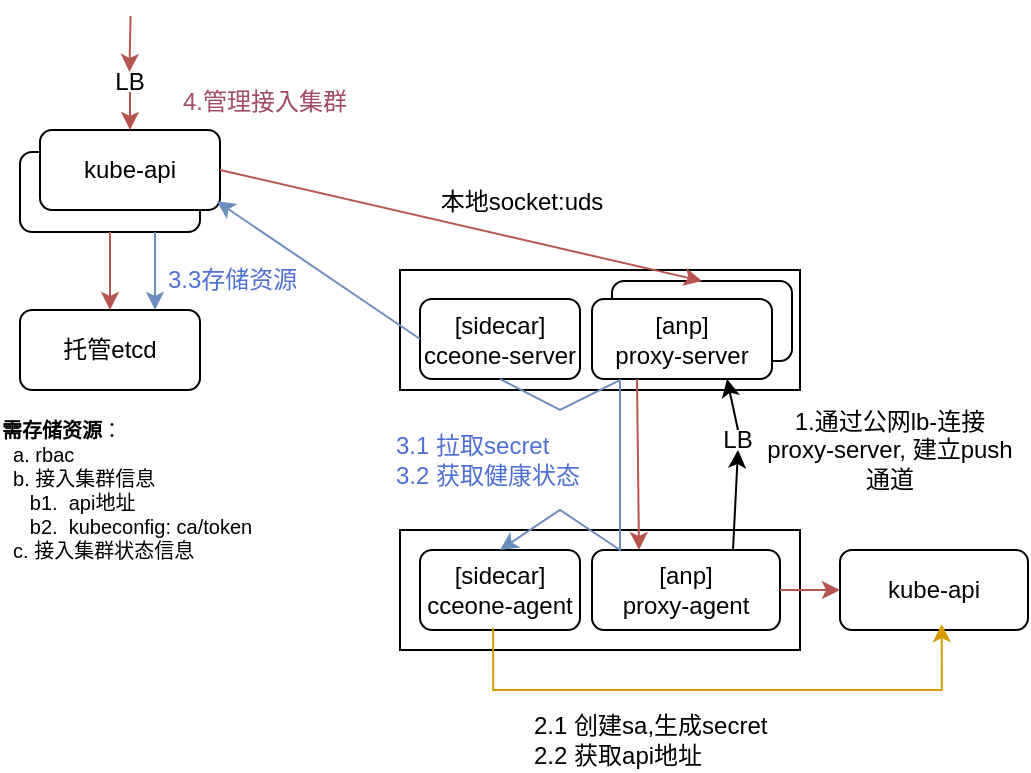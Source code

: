 <mxfile version="24.8.1" pages="5">
  <diagram name="第 1 页" id="vx7_abRNMlwdQiWkKpIo">
    <mxGraphModel dx="819" dy="446" grid="1" gridSize="10" guides="1" tooltips="1" connect="1" arrows="1" fold="1" page="1" pageScale="1" pageWidth="827" pageHeight="1169" math="0" shadow="0">
      <root>
        <mxCell id="0" />
        <mxCell id="1" parent="0" />
        <mxCell id="AwFK9_NXIlLO-7JiCI5e-35" value="" style="rounded=0;whiteSpace=wrap;html=1;" parent="1" vertex="1">
          <mxGeometry x="360" y="300" width="200" height="60" as="geometry" />
        </mxCell>
        <mxCell id="AwFK9_NXIlLO-7JiCI5e-34" value="" style="rounded=0;whiteSpace=wrap;html=1;" parent="1" vertex="1">
          <mxGeometry x="360" y="430" width="200" height="60" as="geometry" />
        </mxCell>
        <mxCell id="AwFK9_NXIlLO-7JiCI5e-11" value="api-server" style="rounded=1;whiteSpace=wrap;html=1;" parent="1" vertex="1">
          <mxGeometry x="170" y="241" width="90" height="40" as="geometry" />
        </mxCell>
        <mxCell id="AwFK9_NXIlLO-7JiCI5e-10" value="proxy-server" style="rounded=1;whiteSpace=wrap;html=1;" parent="1" vertex="1">
          <mxGeometry x="466" y="305.5" width="90" height="40" as="geometry" />
        </mxCell>
        <mxCell id="AwFK9_NXIlLO-7JiCI5e-1" value="托管etcd" style="rounded=1;whiteSpace=wrap;html=1;" parent="1" vertex="1">
          <mxGeometry x="170" y="320" width="90" height="40" as="geometry" />
        </mxCell>
        <mxCell id="AwFK9_NXIlLO-7JiCI5e-2" value="kube-api" style="rounded=1;whiteSpace=wrap;html=1;" parent="1" vertex="1">
          <mxGeometry x="180" y="230" width="90" height="40" as="geometry" />
        </mxCell>
        <mxCell id="AwFK9_NXIlLO-7JiCI5e-6" value="LB" style="text;html=1;align=center;verticalAlign=middle;whiteSpace=wrap;rounded=0;" parent="1" vertex="1">
          <mxGeometry x="195" y="201" width="60" height="10" as="geometry" />
        </mxCell>
        <mxCell id="AwFK9_NXIlLO-7JiCI5e-7" value="&lt;div&gt;[anp]&lt;/div&gt;proxy-server" style="rounded=1;whiteSpace=wrap;html=1;" parent="1" vertex="1">
          <mxGeometry x="456" y="314.5" width="90" height="40" as="geometry" />
        </mxCell>
        <mxCell id="AwFK9_NXIlLO-7JiCI5e-8" value="" style="endArrow=classic;html=1;rounded=0;exitX=1;exitY=0.5;exitDx=0;exitDy=0;entryX=0.5;entryY=0;entryDx=0;entryDy=0;fillColor=#f8cecc;strokeColor=#b85450;" parent="1" source="AwFK9_NXIlLO-7JiCI5e-2" target="AwFK9_NXIlLO-7JiCI5e-10" edge="1">
          <mxGeometry width="50" height="50" relative="1" as="geometry">
            <mxPoint x="350" y="300" as="sourcePoint" />
            <mxPoint x="380" y="250" as="targetPoint" />
          </mxGeometry>
        </mxCell>
        <mxCell id="AwFK9_NXIlLO-7JiCI5e-9" value="本地socket:uds" style="text;html=1;align=center;verticalAlign=middle;whiteSpace=wrap;rounded=0;" parent="1" vertex="1">
          <mxGeometry x="376" y="251" width="90" height="30" as="geometry" />
        </mxCell>
        <mxCell id="AwFK9_NXIlLO-7JiCI5e-12" value="&lt;div&gt;[anp]&lt;/div&gt;proxy-agent" style="rounded=1;whiteSpace=wrap;html=1;" parent="1" vertex="1">
          <mxGeometry x="456" y="440" width="94" height="40" as="geometry" />
        </mxCell>
        <mxCell id="AwFK9_NXIlLO-7JiCI5e-13" value="" style="endArrow=classic;html=1;rounded=0;exitX=0.5;exitY=1;exitDx=0;exitDy=0;entryX=0.5;entryY=0;entryDx=0;entryDy=0;fillColor=#f8cecc;strokeColor=#b85450;" parent="1" source="AwFK9_NXIlLO-7JiCI5e-11" target="AwFK9_NXIlLO-7JiCI5e-1" edge="1">
          <mxGeometry width="50" height="50" relative="1" as="geometry">
            <mxPoint x="270" y="350" as="sourcePoint" />
            <mxPoint x="320" y="300" as="targetPoint" />
          </mxGeometry>
        </mxCell>
        <mxCell id="AwFK9_NXIlLO-7JiCI5e-14" value="&lt;div&gt;&lt;b&gt;需存储资源&lt;/b&gt;：&lt;/div&gt;&lt;font style=&quot;font-size: 10px;&quot;&gt;&amp;nbsp; a. rbac&lt;/font&gt;&lt;div style=&quot;font-size: 10px;&quot;&gt;&lt;font style=&quot;font-size: 10px;&quot;&gt;&amp;nbsp; b. 接入集群信息&lt;/font&gt;&lt;/div&gt;&lt;div style=&quot;font-size: 10px;&quot;&gt;&lt;font style=&quot;font-size: 10px;&quot;&gt;&amp;nbsp; &amp;nbsp; &amp;nbsp;b1.&amp;nbsp; api地址&lt;/font&gt;&lt;/div&gt;&lt;div style=&quot;font-size: 10px;&quot;&gt;&lt;font style=&quot;font-size: 10px;&quot;&gt;&amp;nbsp; &amp;nbsp; &amp;nbsp;b2.&amp;nbsp; kubeconfig: ca/token&lt;/font&gt;&lt;/div&gt;&lt;div style=&quot;font-size: 10px;&quot;&gt;&lt;font style=&quot;font-size: 10px;&quot;&gt;&amp;nbsp; c.&amp;nbsp;接入集群状态信息&lt;/font&gt;&lt;/div&gt;" style="text;html=1;align=left;verticalAlign=top;whiteSpace=wrap;rounded=0;strokeColor=none;dashed=1;spacing=0;fontSize=10;" parent="1" vertex="1">
          <mxGeometry x="160.5" y="370" width="125" height="70" as="geometry" />
        </mxCell>
        <mxCell id="AwFK9_NXIlLO-7JiCI5e-16" value="" style="endArrow=classic;html=1;rounded=0;exitX=0.75;exitY=0;exitDx=0;exitDy=0;entryX=0.5;entryY=1;entryDx=0;entryDy=0;" parent="1" source="AwFK9_NXIlLO-7JiCI5e-12" target="AwFK9_NXIlLO-7JiCI5e-20" edge="1">
          <mxGeometry width="50" height="50" relative="1" as="geometry">
            <mxPoint x="320" y="530" as="sourcePoint" />
            <mxPoint x="524" y="400" as="targetPoint" />
          </mxGeometry>
        </mxCell>
        <mxCell id="AwFK9_NXIlLO-7JiCI5e-17" value="" style="endArrow=classic;html=1;rounded=0;entryX=0.25;entryY=0;entryDx=0;entryDy=0;exitX=0.25;exitY=1;exitDx=0;exitDy=0;fillColor=#f8cecc;strokeColor=#b85450;" parent="1" source="AwFK9_NXIlLO-7JiCI5e-7" target="AwFK9_NXIlLO-7JiCI5e-12" edge="1">
          <mxGeometry width="50" height="50" relative="1" as="geometry">
            <mxPoint x="534" y="457" as="sourcePoint" />
            <mxPoint x="534" y="365" as="targetPoint" />
          </mxGeometry>
        </mxCell>
        <mxCell id="AwFK9_NXIlLO-7JiCI5e-18" value="kube-api" style="rounded=1;whiteSpace=wrap;html=1;" parent="1" vertex="1">
          <mxGeometry x="580" y="440" width="94" height="40" as="geometry" />
        </mxCell>
        <mxCell id="AwFK9_NXIlLO-7JiCI5e-19" value="" style="endArrow=classic;html=1;rounded=0;entryX=0;entryY=0.5;entryDx=0;entryDy=0;exitX=1;exitY=0.5;exitDx=0;exitDy=0;fillColor=#f8cecc;strokeColor=#b85450;" parent="1" source="AwFK9_NXIlLO-7JiCI5e-12" target="AwFK9_NXIlLO-7JiCI5e-18" edge="1">
          <mxGeometry width="50" height="50" relative="1" as="geometry">
            <mxPoint x="500" y="540" as="sourcePoint" />
            <mxPoint x="550" y="490" as="targetPoint" />
          </mxGeometry>
        </mxCell>
        <mxCell id="AwFK9_NXIlLO-7JiCI5e-20" value="LB" style="text;html=1;align=center;verticalAlign=middle;whiteSpace=wrap;rounded=0;" parent="1" vertex="1">
          <mxGeometry x="512" y="380" width="34" height="10" as="geometry" />
        </mxCell>
        <mxCell id="AwFK9_NXIlLO-7JiCI5e-22" value="" style="endArrow=classic;html=1;rounded=0;exitX=0.5;exitY=0;exitDx=0;exitDy=0;entryX=0.75;entryY=1;entryDx=0;entryDy=0;" parent="1" source="AwFK9_NXIlLO-7JiCI5e-20" target="AwFK9_NXIlLO-7JiCI5e-7" edge="1">
          <mxGeometry width="50" height="50" relative="1" as="geometry">
            <mxPoint x="550" y="430" as="sourcePoint" />
            <mxPoint x="600" y="380" as="targetPoint" />
          </mxGeometry>
        </mxCell>
        <mxCell id="AwFK9_NXIlLO-7JiCI5e-25" value="&lt;div&gt;[sidecar]&lt;/div&gt;cceone-agent" style="rounded=1;whiteSpace=wrap;html=1;" parent="1" vertex="1">
          <mxGeometry x="370" y="440" width="80" height="40" as="geometry" />
        </mxCell>
        <mxCell id="AwFK9_NXIlLO-7JiCI5e-27" value="&lt;div&gt;[sidecar]&lt;/div&gt;cceone-server" style="rounded=1;whiteSpace=wrap;html=1;" parent="1" vertex="1">
          <mxGeometry x="370" y="314.5" width="80" height="40" as="geometry" />
        </mxCell>
        <mxCell id="AwFK9_NXIlLO-7JiCI5e-28" value="" style="endArrow=classic;html=1;rounded=0;exitX=0.5;exitY=1;exitDx=0;exitDy=0;entryX=0.5;entryY=0;entryDx=0;entryDy=0;fillColor=#dae8fc;strokeColor=#6c8ebf;" parent="1" source="AwFK9_NXIlLO-7JiCI5e-27" target="AwFK9_NXIlLO-7JiCI5e-25" edge="1">
          <mxGeometry width="50" height="50" relative="1" as="geometry">
            <mxPoint x="270" y="500" as="sourcePoint" />
            <mxPoint x="320" y="450" as="targetPoint" />
            <Array as="points">
              <mxPoint x="440" y="370" />
              <mxPoint x="470" y="355" />
              <mxPoint x="470" y="440" />
              <mxPoint x="440" y="420" />
            </Array>
          </mxGeometry>
        </mxCell>
        <mxCell id="AwFK9_NXIlLO-7JiCI5e-29" value="" style="endArrow=classic;html=1;rounded=0;entryX=0.983;entryY=0.892;entryDx=0;entryDy=0;entryPerimeter=0;exitX=0;exitY=0.5;exitDx=0;exitDy=0;fillColor=#dae8fc;strokeColor=#6c8ebf;" parent="1" source="AwFK9_NXIlLO-7JiCI5e-27" target="AwFK9_NXIlLO-7JiCI5e-2" edge="1">
          <mxGeometry width="50" height="50" relative="1" as="geometry">
            <mxPoint x="310" y="440" as="sourcePoint" />
            <mxPoint x="360" y="390" as="targetPoint" />
          </mxGeometry>
        </mxCell>
        <mxCell id="AwFK9_NXIlLO-7JiCI5e-30" value="" style="endArrow=classic;html=1;rounded=0;entryX=0.541;entryY=0.927;entryDx=0;entryDy=0;entryPerimeter=0;exitX=0.457;exitY=0.975;exitDx=0;exitDy=0;exitPerimeter=0;edgeStyle=orthogonalEdgeStyle;fillColor=#ffe6cc;strokeColor=#d79b00;" parent="1" source="AwFK9_NXIlLO-7JiCI5e-25" target="AwFK9_NXIlLO-7JiCI5e-18" edge="1">
          <mxGeometry width="50" height="50" relative="1" as="geometry">
            <mxPoint x="400" y="560" as="sourcePoint" />
            <mxPoint x="450" y="510" as="targetPoint" />
            <Array as="points">
              <mxPoint x="407" y="510" />
              <mxPoint x="631" y="510" />
            </Array>
          </mxGeometry>
        </mxCell>
        <mxCell id="AwFK9_NXIlLO-7JiCI5e-31" value="2.1 创建sa,生成secret&lt;div&gt;2.2 获取api地址&lt;/div&gt;" style="text;html=1;align=left;verticalAlign=middle;whiteSpace=wrap;rounded=0;" parent="1" vertex="1">
          <mxGeometry x="425" y="520" width="135" height="30" as="geometry" />
        </mxCell>
        <mxCell id="AwFK9_NXIlLO-7JiCI5e-32" value="1.通过公网lb-连接proxy-server,&amp;nbsp;建立push通道" style="text;html=1;align=center;verticalAlign=middle;whiteSpace=wrap;rounded=0;" parent="1" vertex="1">
          <mxGeometry x="540" y="370" width="130" height="40" as="geometry" />
        </mxCell>
        <mxCell id="AwFK9_NXIlLO-7JiCI5e-33" value="3.1 拉取secret&lt;div&gt;3.2&amp;nbsp;获取健康状态&lt;/div&gt;" style="text;html=1;align=left;verticalAlign=middle;whiteSpace=wrap;rounded=0;fontColor=#4e70d4;" parent="1" vertex="1">
          <mxGeometry x="356" y="380" width="100" height="30" as="geometry" />
        </mxCell>
        <mxCell id="AwFK9_NXIlLO-7JiCI5e-36" value="" style="endArrow=classic;html=1;rounded=0;entryX=0.438;entryY=-0.049;entryDx=0;entryDy=0;entryPerimeter=0;fillColor=#f8cecc;strokeColor=#b85450;" parent="1" edge="1">
          <mxGeometry width="50" height="50" relative="1" as="geometry">
            <mxPoint x="225.29" y="172.96" as="sourcePoint" />
            <mxPoint x="224.71" y="201.0" as="targetPoint" />
          </mxGeometry>
        </mxCell>
        <mxCell id="1QO2fJJEFZDzRciYymwK-2" value="" style="endArrow=classic;html=1;rounded=0;entryX=0.5;entryY=0;entryDx=0;entryDy=0;fillColor=#f8cecc;strokeColor=#b85450;exitX=0.5;exitY=1;exitDx=0;exitDy=0;" edge="1" parent="1" source="AwFK9_NXIlLO-7JiCI5e-6" target="AwFK9_NXIlLO-7JiCI5e-2">
          <mxGeometry width="50" height="50" relative="1" as="geometry">
            <mxPoint x="230" y="180" as="sourcePoint" />
            <mxPoint x="229.42" y="208.04" as="targetPoint" />
          </mxGeometry>
        </mxCell>
        <mxCell id="1QO2fJJEFZDzRciYymwK-3" value="3.3存储资源" style="text;html=1;align=left;verticalAlign=middle;whiteSpace=wrap;rounded=0;fontColor=#4e70d4;" vertex="1" parent="1">
          <mxGeometry x="242.25" y="290" width="100" height="30" as="geometry" />
        </mxCell>
        <mxCell id="1QO2fJJEFZDzRciYymwK-4" value="4.管理接入集群" style="text;html=1;align=center;verticalAlign=middle;whiteSpace=wrap;rounded=0;fontColor=#a2496c;" vertex="1" parent="1">
          <mxGeometry x="240" y="201" width="104.5" height="30" as="geometry" />
        </mxCell>
        <mxCell id="1QO2fJJEFZDzRciYymwK-5" value="" style="endArrow=classic;html=1;rounded=0;exitX=0.75;exitY=1;exitDx=0;exitDy=0;entryX=0.75;entryY=0;entryDx=0;entryDy=0;fillColor=#dae8fc;strokeColor=#6c8ebf;" edge="1" parent="1" source="AwFK9_NXIlLO-7JiCI5e-11" target="AwFK9_NXIlLO-7JiCI5e-1">
          <mxGeometry width="50" height="50" relative="1" as="geometry">
            <mxPoint x="290" y="430" as="sourcePoint" />
            <mxPoint x="340" y="380" as="targetPoint" />
          </mxGeometry>
        </mxCell>
      </root>
    </mxGraphModel>
  </diagram>
  <diagram name="第 1 页 的副本" id="A4IyxIuecLvzFeyGsDxM">
    <mxGraphModel dx="1434" dy="780" grid="1" gridSize="10" guides="1" tooltips="1" connect="1" arrows="1" fold="1" page="1" pageScale="1" pageWidth="827" pageHeight="1169" math="0" shadow="0">
      <root>
        <mxCell id="UZQ3w3TdYhfFCeyTfxL_-0" />
        <mxCell id="UZQ3w3TdYhfFCeyTfxL_-1" parent="UZQ3w3TdYhfFCeyTfxL_-0" />
        <mxCell id="UZQ3w3TdYhfFCeyTfxL_-2" value="" style="rounded=0;whiteSpace=wrap;html=1;" vertex="1" parent="UZQ3w3TdYhfFCeyTfxL_-1">
          <mxGeometry x="360" y="300" width="200" height="60" as="geometry" />
        </mxCell>
        <mxCell id="UZQ3w3TdYhfFCeyTfxL_-3" value="" style="rounded=0;whiteSpace=wrap;html=1;" vertex="1" parent="UZQ3w3TdYhfFCeyTfxL_-1">
          <mxGeometry x="360" y="430" width="200" height="60" as="geometry" />
        </mxCell>
        <mxCell id="UZQ3w3TdYhfFCeyTfxL_-4" value="api-server" style="rounded=1;whiteSpace=wrap;html=1;" vertex="1" parent="UZQ3w3TdYhfFCeyTfxL_-1">
          <mxGeometry x="170" y="241" width="90" height="40" as="geometry" />
        </mxCell>
        <mxCell id="UZQ3w3TdYhfFCeyTfxL_-5" value="proxy-server" style="rounded=1;whiteSpace=wrap;html=1;" vertex="1" parent="UZQ3w3TdYhfFCeyTfxL_-1">
          <mxGeometry x="466" y="305.5" width="90" height="40" as="geometry" />
        </mxCell>
        <mxCell id="UZQ3w3TdYhfFCeyTfxL_-6" value="托管etcd" style="rounded=1;whiteSpace=wrap;html=1;" vertex="1" parent="UZQ3w3TdYhfFCeyTfxL_-1">
          <mxGeometry x="170" y="320" width="90" height="40" as="geometry" />
        </mxCell>
        <mxCell id="UZQ3w3TdYhfFCeyTfxL_-7" value="kube-api" style="rounded=1;whiteSpace=wrap;html=1;" vertex="1" parent="UZQ3w3TdYhfFCeyTfxL_-1">
          <mxGeometry x="180" y="230" width="90" height="40" as="geometry" />
        </mxCell>
        <mxCell id="UZQ3w3TdYhfFCeyTfxL_-8" value="LB" style="text;html=1;align=center;verticalAlign=middle;whiteSpace=wrap;rounded=0;" vertex="1" parent="UZQ3w3TdYhfFCeyTfxL_-1">
          <mxGeometry x="195" y="201" width="60" height="10" as="geometry" />
        </mxCell>
        <mxCell id="UZQ3w3TdYhfFCeyTfxL_-9" value="&lt;div&gt;[anp]&lt;/div&gt;proxy-server" style="rounded=1;whiteSpace=wrap;html=1;" vertex="1" parent="UZQ3w3TdYhfFCeyTfxL_-1">
          <mxGeometry x="456" y="314.5" width="90" height="40" as="geometry" />
        </mxCell>
        <mxCell id="UZQ3w3TdYhfFCeyTfxL_-10" value="" style="endArrow=classic;html=1;rounded=0;exitX=1;exitY=0.5;exitDx=0;exitDy=0;entryX=0.5;entryY=0;entryDx=0;entryDy=0;fillColor=#f8cecc;strokeColor=#b85450;" edge="1" parent="UZQ3w3TdYhfFCeyTfxL_-1" source="UZQ3w3TdYhfFCeyTfxL_-7" target="UZQ3w3TdYhfFCeyTfxL_-5">
          <mxGeometry width="50" height="50" relative="1" as="geometry">
            <mxPoint x="350" y="300" as="sourcePoint" />
            <mxPoint x="380" y="250" as="targetPoint" />
          </mxGeometry>
        </mxCell>
        <mxCell id="UZQ3w3TdYhfFCeyTfxL_-11" value="本地socket:uds" style="text;html=1;align=center;verticalAlign=middle;whiteSpace=wrap;rounded=0;" vertex="1" parent="UZQ3w3TdYhfFCeyTfxL_-1">
          <mxGeometry x="376" y="251" width="90" height="30" as="geometry" />
        </mxCell>
        <mxCell id="UZQ3w3TdYhfFCeyTfxL_-12" value="&lt;div&gt;[anp]&lt;/div&gt;proxy-agent" style="rounded=1;whiteSpace=wrap;html=1;" vertex="1" parent="UZQ3w3TdYhfFCeyTfxL_-1">
          <mxGeometry x="456" y="440" width="94" height="40" as="geometry" />
        </mxCell>
        <mxCell id="UZQ3w3TdYhfFCeyTfxL_-13" value="" style="endArrow=classic;html=1;rounded=0;exitX=0.5;exitY=1;exitDx=0;exitDy=0;entryX=0.5;entryY=0;entryDx=0;entryDy=0;fillColor=#f8cecc;strokeColor=#b85450;" edge="1" parent="UZQ3w3TdYhfFCeyTfxL_-1" source="UZQ3w3TdYhfFCeyTfxL_-4" target="UZQ3w3TdYhfFCeyTfxL_-6">
          <mxGeometry width="50" height="50" relative="1" as="geometry">
            <mxPoint x="270" y="350" as="sourcePoint" />
            <mxPoint x="320" y="300" as="targetPoint" />
          </mxGeometry>
        </mxCell>
        <mxCell id="UZQ3w3TdYhfFCeyTfxL_-14" value="&lt;div&gt;&lt;b&gt;需存储资源&lt;/b&gt;：&lt;/div&gt;&lt;font style=&quot;font-size: 10px;&quot;&gt;&amp;nbsp; a. rbac&lt;/font&gt;&lt;div style=&quot;font-size: 10px;&quot;&gt;&lt;font style=&quot;font-size: 10px;&quot;&gt;&amp;nbsp; b. 接入集群信息&lt;/font&gt;&lt;/div&gt;&lt;div style=&quot;font-size: 10px;&quot;&gt;&lt;font style=&quot;font-size: 10px;&quot;&gt;&amp;nbsp; &amp;nbsp; &amp;nbsp;b1.&amp;nbsp; api地址&lt;/font&gt;&lt;/div&gt;&lt;div style=&quot;font-size: 10px;&quot;&gt;&lt;font style=&quot;font-size: 10px;&quot;&gt;&amp;nbsp; &amp;nbsp; &amp;nbsp;b2.&amp;nbsp; kubeconfig: ca/token&lt;/font&gt;&lt;/div&gt;&lt;div style=&quot;font-size: 10px;&quot;&gt;&lt;font style=&quot;font-size: 10px;&quot;&gt;&amp;nbsp; c.&amp;nbsp;接入集群状态信息&lt;/font&gt;&lt;/div&gt;" style="text;html=1;align=left;verticalAlign=top;whiteSpace=wrap;rounded=0;strokeColor=none;dashed=1;spacing=0;fontSize=10;" vertex="1" parent="UZQ3w3TdYhfFCeyTfxL_-1">
          <mxGeometry x="160.5" y="370" width="125" height="70" as="geometry" />
        </mxCell>
        <mxCell id="UZQ3w3TdYhfFCeyTfxL_-15" value="" style="endArrow=classic;html=1;rounded=0;exitX=0.75;exitY=0;exitDx=0;exitDy=0;entryX=0.5;entryY=1;entryDx=0;entryDy=0;" edge="1" parent="UZQ3w3TdYhfFCeyTfxL_-1" source="UZQ3w3TdYhfFCeyTfxL_-12" target="UZQ3w3TdYhfFCeyTfxL_-19">
          <mxGeometry width="50" height="50" relative="1" as="geometry">
            <mxPoint x="320" y="530" as="sourcePoint" />
            <mxPoint x="524" y="400" as="targetPoint" />
          </mxGeometry>
        </mxCell>
        <mxCell id="UZQ3w3TdYhfFCeyTfxL_-16" value="" style="endArrow=classic;html=1;rounded=0;entryX=0.25;entryY=0;entryDx=0;entryDy=0;exitX=0.25;exitY=1;exitDx=0;exitDy=0;fillColor=#f8cecc;strokeColor=#b85450;" edge="1" parent="UZQ3w3TdYhfFCeyTfxL_-1" source="UZQ3w3TdYhfFCeyTfxL_-9" target="UZQ3w3TdYhfFCeyTfxL_-12">
          <mxGeometry width="50" height="50" relative="1" as="geometry">
            <mxPoint x="534" y="457" as="sourcePoint" />
            <mxPoint x="534" y="365" as="targetPoint" />
          </mxGeometry>
        </mxCell>
        <mxCell id="UZQ3w3TdYhfFCeyTfxL_-17" value="kube-api" style="rounded=1;whiteSpace=wrap;html=1;" vertex="1" parent="UZQ3w3TdYhfFCeyTfxL_-1">
          <mxGeometry x="580" y="440" width="94" height="40" as="geometry" />
        </mxCell>
        <mxCell id="UZQ3w3TdYhfFCeyTfxL_-18" value="" style="endArrow=classic;html=1;rounded=0;entryX=0;entryY=0.5;entryDx=0;entryDy=0;exitX=1;exitY=0.5;exitDx=0;exitDy=0;fillColor=#f8cecc;strokeColor=#b85450;" edge="1" parent="UZQ3w3TdYhfFCeyTfxL_-1" source="UZQ3w3TdYhfFCeyTfxL_-12" target="UZQ3w3TdYhfFCeyTfxL_-17">
          <mxGeometry width="50" height="50" relative="1" as="geometry">
            <mxPoint x="500" y="540" as="sourcePoint" />
            <mxPoint x="550" y="490" as="targetPoint" />
          </mxGeometry>
        </mxCell>
        <mxCell id="UZQ3w3TdYhfFCeyTfxL_-19" value="LB" style="text;html=1;align=center;verticalAlign=middle;whiteSpace=wrap;rounded=0;" vertex="1" parent="UZQ3w3TdYhfFCeyTfxL_-1">
          <mxGeometry x="512" y="380" width="34" height="10" as="geometry" />
        </mxCell>
        <mxCell id="UZQ3w3TdYhfFCeyTfxL_-20" value="" style="endArrow=classic;html=1;rounded=0;exitX=0.5;exitY=0;exitDx=0;exitDy=0;entryX=0.75;entryY=1;entryDx=0;entryDy=0;" edge="1" parent="UZQ3w3TdYhfFCeyTfxL_-1" source="UZQ3w3TdYhfFCeyTfxL_-19" target="UZQ3w3TdYhfFCeyTfxL_-9">
          <mxGeometry width="50" height="50" relative="1" as="geometry">
            <mxPoint x="550" y="430" as="sourcePoint" />
            <mxPoint x="600" y="380" as="targetPoint" />
          </mxGeometry>
        </mxCell>
        <mxCell id="UZQ3w3TdYhfFCeyTfxL_-21" value="&lt;div&gt;[sidecar]&lt;/div&gt;cceone-agent" style="rounded=1;whiteSpace=wrap;html=1;" vertex="1" parent="UZQ3w3TdYhfFCeyTfxL_-1">
          <mxGeometry x="370" y="440" width="80" height="40" as="geometry" />
        </mxCell>
        <mxCell id="UZQ3w3TdYhfFCeyTfxL_-22" value="&lt;div&gt;[sidecar]&lt;/div&gt;cceone-server" style="rounded=1;whiteSpace=wrap;html=1;" vertex="1" parent="UZQ3w3TdYhfFCeyTfxL_-1">
          <mxGeometry x="370" y="314.5" width="80" height="40" as="geometry" />
        </mxCell>
        <mxCell id="UZQ3w3TdYhfFCeyTfxL_-23" value="" style="endArrow=classic;html=1;rounded=0;exitX=0.5;exitY=1;exitDx=0;exitDy=0;entryX=0.5;entryY=0;entryDx=0;entryDy=0;fillColor=#dae8fc;strokeColor=#6c8ebf;" edge="1" parent="UZQ3w3TdYhfFCeyTfxL_-1" source="UZQ3w3TdYhfFCeyTfxL_-22" target="UZQ3w3TdYhfFCeyTfxL_-21">
          <mxGeometry width="50" height="50" relative="1" as="geometry">
            <mxPoint x="270" y="500" as="sourcePoint" />
            <mxPoint x="320" y="450" as="targetPoint" />
            <Array as="points">
              <mxPoint x="440" y="370" />
              <mxPoint x="470" y="355" />
              <mxPoint x="470" y="440" />
              <mxPoint x="440" y="420" />
            </Array>
          </mxGeometry>
        </mxCell>
        <mxCell id="UZQ3w3TdYhfFCeyTfxL_-24" value="" style="endArrow=classic;html=1;rounded=0;entryX=0.983;entryY=0.892;entryDx=0;entryDy=0;entryPerimeter=0;exitX=0;exitY=0.5;exitDx=0;exitDy=0;fillColor=#dae8fc;strokeColor=#6c8ebf;" edge="1" parent="UZQ3w3TdYhfFCeyTfxL_-1" source="UZQ3w3TdYhfFCeyTfxL_-22" target="UZQ3w3TdYhfFCeyTfxL_-7">
          <mxGeometry width="50" height="50" relative="1" as="geometry">
            <mxPoint x="310" y="440" as="sourcePoint" />
            <mxPoint x="360" y="390" as="targetPoint" />
          </mxGeometry>
        </mxCell>
        <mxCell id="UZQ3w3TdYhfFCeyTfxL_-25" value="" style="endArrow=classic;html=1;rounded=0;entryX=0.541;entryY=0.927;entryDx=0;entryDy=0;entryPerimeter=0;exitX=0.457;exitY=0.975;exitDx=0;exitDy=0;exitPerimeter=0;edgeStyle=orthogonalEdgeStyle;fillColor=#ffe6cc;strokeColor=#d79b00;" edge="1" parent="UZQ3w3TdYhfFCeyTfxL_-1" source="UZQ3w3TdYhfFCeyTfxL_-21" target="UZQ3w3TdYhfFCeyTfxL_-17">
          <mxGeometry width="50" height="50" relative="1" as="geometry">
            <mxPoint x="400" y="560" as="sourcePoint" />
            <mxPoint x="450" y="510" as="targetPoint" />
            <Array as="points">
              <mxPoint x="407" y="510" />
              <mxPoint x="631" y="510" />
            </Array>
          </mxGeometry>
        </mxCell>
        <mxCell id="UZQ3w3TdYhfFCeyTfxL_-26" value="2.1 创建sa,生成secret&lt;div&gt;2.2 获取api地址&lt;/div&gt;" style="text;html=1;align=left;verticalAlign=middle;whiteSpace=wrap;rounded=0;" vertex="1" parent="UZQ3w3TdYhfFCeyTfxL_-1">
          <mxGeometry x="425" y="520" width="135" height="30" as="geometry" />
        </mxCell>
        <mxCell id="UZQ3w3TdYhfFCeyTfxL_-27" value="1.通过公网lb-连接proxy-server,&amp;nbsp;建立push通道" style="text;html=1;align=center;verticalAlign=middle;whiteSpace=wrap;rounded=0;" vertex="1" parent="UZQ3w3TdYhfFCeyTfxL_-1">
          <mxGeometry x="540" y="370" width="130" height="40" as="geometry" />
        </mxCell>
        <mxCell id="UZQ3w3TdYhfFCeyTfxL_-28" value="3.1 拉取secret&lt;div&gt;3.2&amp;nbsp;获取健康状态&lt;/div&gt;" style="text;html=1;align=left;verticalAlign=middle;whiteSpace=wrap;rounded=0;fontColor=#4e70d4;" vertex="1" parent="UZQ3w3TdYhfFCeyTfxL_-1">
          <mxGeometry x="356" y="380" width="100" height="30" as="geometry" />
        </mxCell>
        <mxCell id="UZQ3w3TdYhfFCeyTfxL_-29" value="" style="endArrow=classic;html=1;rounded=0;entryX=0.438;entryY=-0.049;entryDx=0;entryDy=0;entryPerimeter=0;fillColor=#f8cecc;strokeColor=#b85450;" edge="1" parent="UZQ3w3TdYhfFCeyTfxL_-1">
          <mxGeometry width="50" height="50" relative="1" as="geometry">
            <mxPoint x="225.29" y="172.96" as="sourcePoint" />
            <mxPoint x="224.71" y="201.0" as="targetPoint" />
          </mxGeometry>
        </mxCell>
        <mxCell id="UZQ3w3TdYhfFCeyTfxL_-30" value="" style="endArrow=classic;html=1;rounded=0;entryX=0.5;entryY=0;entryDx=0;entryDy=0;fillColor=#f8cecc;strokeColor=#b85450;exitX=0.5;exitY=1;exitDx=0;exitDy=0;" edge="1" parent="UZQ3w3TdYhfFCeyTfxL_-1" source="UZQ3w3TdYhfFCeyTfxL_-8" target="UZQ3w3TdYhfFCeyTfxL_-7">
          <mxGeometry width="50" height="50" relative="1" as="geometry">
            <mxPoint x="230" y="180" as="sourcePoint" />
            <mxPoint x="229.42" y="208.04" as="targetPoint" />
          </mxGeometry>
        </mxCell>
        <mxCell id="UZQ3w3TdYhfFCeyTfxL_-31" value="3.3存储资源" style="text;html=1;align=left;verticalAlign=middle;whiteSpace=wrap;rounded=0;fontColor=#4e70d4;" vertex="1" parent="UZQ3w3TdYhfFCeyTfxL_-1">
          <mxGeometry x="242.25" y="290" width="100" height="30" as="geometry" />
        </mxCell>
        <mxCell id="UZQ3w3TdYhfFCeyTfxL_-32" value="4.管理接入集群" style="text;html=1;align=center;verticalAlign=middle;whiteSpace=wrap;rounded=0;fontColor=#a2496c;" vertex="1" parent="UZQ3w3TdYhfFCeyTfxL_-1">
          <mxGeometry x="240" y="201" width="104.5" height="30" as="geometry" />
        </mxCell>
        <mxCell id="UZQ3w3TdYhfFCeyTfxL_-33" value="" style="endArrow=classic;html=1;rounded=0;exitX=0.75;exitY=1;exitDx=0;exitDy=0;entryX=0.75;entryY=0;entryDx=0;entryDy=0;fillColor=#dae8fc;strokeColor=#6c8ebf;" edge="1" parent="UZQ3w3TdYhfFCeyTfxL_-1" source="UZQ3w3TdYhfFCeyTfxL_-4" target="UZQ3w3TdYhfFCeyTfxL_-6">
          <mxGeometry width="50" height="50" relative="1" as="geometry">
            <mxPoint x="290" y="430" as="sourcePoint" />
            <mxPoint x="340" y="380" as="targetPoint" />
          </mxGeometry>
        </mxCell>
      </root>
    </mxGraphModel>
  </diagram>
  <diagram id="ETl6RqDt7xu-_E7aeNPK" name="第 2 页">
    <mxGraphModel dx="1434" dy="780" grid="1" gridSize="10" guides="1" tooltips="1" connect="1" arrows="1" fold="1" page="1" pageScale="1" pageWidth="827" pageHeight="1169" math="0" shadow="0">
      <root>
        <mxCell id="0" />
        <mxCell id="1" parent="0" />
        <mxCell id="EVjvadqiVXaI0Ge2F5db-2" value="ccseone agent" style="rounded=1;whiteSpace=wrap;html=1;" vertex="1" parent="1">
          <mxGeometry x="270" y="290" width="120" height="60" as="geometry" />
        </mxCell>
        <mxCell id="EVjvadqiVXaI0Ge2F5db-3" value="hub kubeapi" style="rounded=1;whiteSpace=wrap;html=1;" vertex="1" parent="1">
          <mxGeometry x="270" y="120" width="120" height="60" as="geometry" />
        </mxCell>
        <mxCell id="EVjvadqiVXaI0Ge2F5db-4" value="proxy-agent" style="rounded=1;whiteSpace=wrap;html=1;" vertex="1" parent="1">
          <mxGeometry x="414" y="290" width="120" height="60" as="geometry" />
        </mxCell>
        <mxCell id="EVjvadqiVXaI0Ge2F5db-5" value="proxy-server" style="rounded=1;whiteSpace=wrap;html=1;" vertex="1" parent="1">
          <mxGeometry x="420" y="120" width="120" height="60" as="geometry" />
        </mxCell>
        <mxCell id="EVjvadqiVXaI0Ge2F5db-6" value="" style="endArrow=classic;html=1;rounded=0;entryX=0.5;entryY=1;entryDx=0;entryDy=0;exitX=0.5;exitY=0;exitDx=0;exitDy=0;" edge="1" parent="1" source="EVjvadqiVXaI0Ge2F5db-4" target="EVjvadqiVXaI0Ge2F5db-5">
          <mxGeometry width="50" height="50" relative="1" as="geometry">
            <mxPoint x="570" y="340" as="sourcePoint" />
            <mxPoint x="620" y="290" as="targetPoint" />
          </mxGeometry>
        </mxCell>
        <mxCell id="EVjvadqiVXaI0Ge2F5db-7" value="" style="endArrow=classic;html=1;rounded=0;entryX=0.5;entryY=1;entryDx=0;entryDy=0;dashed=1;" edge="1" parent="1" source="EVjvadqiVXaI0Ge2F5db-2" target="EVjvadqiVXaI0Ge2F5db-3">
          <mxGeometry width="50" height="50" relative="1" as="geometry">
            <mxPoint x="250" y="450" as="sourcePoint" />
            <mxPoint x="300" y="400" as="targetPoint" />
          </mxGeometry>
        </mxCell>
        <mxCell id="EVjvadqiVXaI0Ge2F5db-8" value="1.生成token" style="text;html=1;align=center;verticalAlign=middle;whiteSpace=wrap;rounded=0;" vertex="1" parent="1">
          <mxGeometry x="160" y="150" width="80" height="30" as="geometry" />
        </mxCell>
        <mxCell id="EVjvadqiVXaI0Ge2F5db-9" value="2.1 根据token生成bootstrap secret&lt;div&gt;2.2.&amp;nbsp;生成sa/secret&lt;/div&gt;&lt;div&gt;2.3&amp;nbsp;写hub kubeapi&lt;/div&gt;" style="text;html=1;align=left;verticalAlign=middle;whiteSpace=wrap;rounded=0;" vertex="1" parent="1">
          <mxGeometry x="180" y="360" width="210" height="40" as="geometry" />
        </mxCell>
        <mxCell id="EVjvadqiVXaI0Ge2F5db-10" value="问题:&amp;nbsp;只能访问 proxy serer,&amp;nbsp; 到hub kubeapi网络不通" style="text;html=1;align=left;verticalAlign=middle;whiteSpace=wrap;rounded=0;" vertex="1" parent="1">
          <mxGeometry x="185" y="420" width="290" height="30" as="geometry" />
        </mxCell>
      </root>
    </mxGraphModel>
  </diagram>
  <diagram id="B6tbsJ89T8T1Qx0uVFUr" name="第 3 页">
    <mxGraphModel grid="1" page="1" gridSize="10" guides="1" tooltips="1" connect="1" arrows="1" fold="1" pageScale="1" pageWidth="827" pageHeight="1169" math="0" shadow="0">
      <root>
        <mxCell id="0" />
        <mxCell id="1" parent="0" />
        <mxCell id="BsrIwlpFVe4VYJBZBc9x-18" value="" style="rounded=0;whiteSpace=wrap;html=1;" vertex="1" parent="1">
          <mxGeometry x="20" y="430" width="740" height="210" as="geometry" />
        </mxCell>
        <mxCell id="BsrIwlpFVe4VYJBZBc9x-17" value="" style="rounded=0;whiteSpace=wrap;html=1;" vertex="1" parent="1">
          <mxGeometry x="20" y="180" width="740" height="200" as="geometry" />
        </mxCell>
        <mxCell id="BsrIwlpFVe4VYJBZBc9x-2" value="apiservice:v1apha1.cluster.core.oam.dev" style="shape=card;whiteSpace=wrap;html=1;" vertex="1" parent="1">
          <mxGeometry x="50" y="200" width="240" height="40" as="geometry" />
        </mxCell>
        <mxCell id="BsrIwlpFVe4VYJBZBc9x-4" value="gateway-deployment" style="rounded=1;whiteSpace=wrap;html=1;" vertex="1" parent="1">
          <mxGeometry x="105" y="300" width="130" height="40" as="geometry" />
        </mxCell>
        <mxCell id="BsrIwlpFVe4VYJBZBc9x-5" value="anp:proxy-server" style="rounded=1;whiteSpace=wrap;html=1;" vertex="1" parent="1">
          <mxGeometry x="400" y="300" width="130" height="40" as="geometry" />
        </mxCell>
        <mxCell id="BsrIwlpFVe4VYJBZBc9x-6" value="kubeapi" style="rounded=1;whiteSpace=wrap;html=1;" vertex="1" parent="1">
          <mxGeometry x="580" y="300" width="130" height="40" as="geometry" />
        </mxCell>
        <mxCell id="BsrIwlpFVe4VYJBZBc9x-7" value="anp:proxy-agent" style="rounded=1;whiteSpace=wrap;html=1;" vertex="1" parent="1">
          <mxGeometry x="400" y="460" width="130" height="40" as="geometry" />
        </mxCell>
        <mxCell id="BsrIwlpFVe4VYJBZBc9x-8" value="cluster-proxy:agent" style="rounded=1;whiteSpace=wrap;html=1;" vertex="1" parent="1">
          <mxGeometry x="580" y="460" width="130" height="40" as="geometry" />
        </mxCell>
        <mxCell id="BsrIwlpFVe4VYJBZBc9x-9" value="" style="endArrow=classic;html=1;rounded=0;exitX=1;exitY=0.5;exitDx=0;exitDy=0;entryX=0;entryY=0.5;entryDx=0;entryDy=0;fillColor=#f8cecc;strokeColor=#b85450;" edge="1" parent="1" source="BsrIwlpFVe4VYJBZBc9x-7" target="BsrIwlpFVe4VYJBZBc9x-8">
          <mxGeometry width="50" height="50" relative="1" as="geometry">
            <mxPoint x="640" y="620" as="sourcePoint" />
            <mxPoint x="690" y="570" as="targetPoint" />
          </mxGeometry>
        </mxCell>
        <mxCell id="BsrIwlpFVe4VYJBZBc9x-10" value="" style="endArrow=classic;html=1;rounded=0;entryX=0.5;entryY=1;entryDx=0;entryDy=0;exitX=0.5;exitY=0;exitDx=0;exitDy=0;fillColor=#f8cecc;strokeColor=#b85450;" edge="1" parent="1" source="BsrIwlpFVe4VYJBZBc9x-8" target="BsrIwlpFVe4VYJBZBc9x-6">
          <mxGeometry width="50" height="50" relative="1" as="geometry">
            <mxPoint x="470" y="620" as="sourcePoint" />
            <mxPoint x="520" y="570" as="targetPoint" />
          </mxGeometry>
        </mxCell>
        <mxCell id="BsrIwlpFVe4VYJBZBc9x-11" value="" style="endArrow=classic;html=1;rounded=0;entryX=1;entryY=0.5;entryDx=0;entryDy=0;exitX=0;exitY=0.5;exitDx=0;exitDy=0;fillColor=#f8cecc;strokeColor=#b85450;" edge="1" parent="1" source="BsrIwlpFVe4VYJBZBc9x-6" target="BsrIwlpFVe4VYJBZBc9x-5">
          <mxGeometry width="50" height="50" relative="1" as="geometry">
            <mxPoint x="590" y="610" as="sourcePoint" />
            <mxPoint x="640" y="560" as="targetPoint" />
          </mxGeometry>
        </mxCell>
        <mxCell id="BsrIwlpFVe4VYJBZBc9x-12" value="" style="endArrow=classic;html=1;rounded=0;fillColor=#dae8fc;strokeColor=#6c8ebf;" edge="1" parent="1">
          <mxGeometry width="50" height="50" relative="1" as="geometry">
            <mxPoint x="180" y="140" as="sourcePoint" />
            <mxPoint x="180" y="200" as="targetPoint" />
          </mxGeometry>
        </mxCell>
        <mxCell id="BsrIwlpFVe4VYJBZBc9x-13" value="" style="endArrow=classic;html=1;rounded=0;entryX=0.5;entryY=0;entryDx=0;entryDy=0;fillColor=#dae8fc;strokeColor=#6c8ebf;" edge="1" parent="1" source="BsrIwlpFVe4VYJBZBc9x-2" target="BsrIwlpFVe4VYJBZBc9x-4">
          <mxGeometry width="50" height="50" relative="1" as="geometry">
            <mxPoint x="150" y="520" as="sourcePoint" />
            <mxPoint x="200" y="470" as="targetPoint" />
          </mxGeometry>
        </mxCell>
        <mxCell id="BsrIwlpFVe4VYJBZBc9x-14" value="" style="endArrow=classic;html=1;rounded=0;entryX=0;entryY=0.5;entryDx=0;entryDy=0;exitX=1;exitY=0.5;exitDx=0;exitDy=0;fillColor=#dae8fc;strokeColor=#6c8ebf;" edge="1" parent="1" source="BsrIwlpFVe4VYJBZBc9x-4" target="BsrIwlpFVe4VYJBZBc9x-5">
          <mxGeometry width="50" height="50" relative="1" as="geometry">
            <mxPoint x="360" y="460" as="sourcePoint" />
            <mxPoint x="410" y="410" as="targetPoint" />
          </mxGeometry>
        </mxCell>
        <mxCell id="BsrIwlpFVe4VYJBZBc9x-15" value="" style="endArrow=classic;html=1;rounded=0;exitX=0.5;exitY=1;exitDx=0;exitDy=0;fillColor=#dae8fc;strokeColor=#6c8ebf;" edge="1" parent="1" source="BsrIwlpFVe4VYJBZBc9x-5" target="BsrIwlpFVe4VYJBZBc9x-7">
          <mxGeometry width="50" height="50" relative="1" as="geometry">
            <mxPoint x="480" y="600" as="sourcePoint" />
            <mxPoint x="530" y="550" as="targetPoint" />
          </mxGeometry>
        </mxCell>
        <mxCell id="BsrIwlpFVe4VYJBZBc9x-16" value="kubeapi" style="rounded=1;whiteSpace=wrap;html=1;" vertex="1" parent="1">
          <mxGeometry x="590" y="570" width="110" height="40" as="geometry" />
        </mxCell>
        <mxCell id="BsrIwlpFVe4VYJBZBc9x-19" value="svc:&lt;span style=&quot;text-align: left;&quot;&gt;ExternalName&lt;/span&gt;" style="shape=card;whiteSpace=wrap;html=1;" vertex="1" parent="1">
          <mxGeometry x="394" y="515" width="112.5" height="40" as="geometry" />
        </mxCell>
        <mxCell id="BsrIwlpFVe4VYJBZBc9x-20" value="&lt;div&gt;&lt;div&gt;apiVersion: v1&lt;/div&gt;&lt;div&gt;kind: Service&lt;/div&gt;&lt;div&gt;metadata:&lt;/div&gt;&lt;div&gt;&amp;nbsp; name: ccseone-managed-01&lt;/div&gt;&lt;div&gt;&amp;nbsp; namespace: open-cluster-management-cluster-proxy&lt;/div&gt;&lt;div&gt;spec:&lt;/div&gt;&lt;div&gt;&amp;nbsp; externalName: kubernetes.default.svc.cluster.local&lt;/div&gt;&lt;div&gt;&amp;nbsp; sessionAffinity: None&lt;/div&gt;&lt;div&gt;&amp;nbsp; type: ExternalName&lt;/div&gt;&lt;/div&gt;" style="text;html=1;align=left;verticalAlign=middle;whiteSpace=wrap;rounded=0;" vertex="1" parent="1">
          <mxGeometry x="40" y="470" width="320" height="140" as="geometry" />
        </mxCell>
        <mxCell id="BsrIwlpFVe4VYJBZBc9x-21" value="svc:&lt;span style=&quot;text-align: left;&quot;&gt;kubernetes.default&lt;/span&gt;" style="shape=card;whiteSpace=wrap;html=1;" vertex="1" parent="1">
          <mxGeometry x="392.75" y="570" width="115" height="40" as="geometry" />
        </mxCell>
        <mxCell id="BsrIwlpFVe4VYJBZBc9x-22" value="" style="endArrow=classic;html=1;rounded=0;exitX=0.5;exitY=1;exitDx=0;exitDy=0;entryX=0;entryY=0;entryDx=71.25;entryDy=0;entryPerimeter=0;fillColor=#dae8fc;strokeColor=#6c8ebf;" edge="1" parent="1" source="BsrIwlpFVe4VYJBZBc9x-7" target="BsrIwlpFVe4VYJBZBc9x-19">
          <mxGeometry width="50" height="50" relative="1" as="geometry">
            <mxPoint x="300" y="590" as="sourcePoint" />
            <mxPoint x="350" y="540" as="targetPoint" />
          </mxGeometry>
        </mxCell>
        <mxCell id="BsrIwlpFVe4VYJBZBc9x-23" value="" style="endArrow=classic;html=1;rounded=0;exitX=0.5;exitY=1;exitDx=0;exitDy=0;exitPerimeter=0;entryX=0.5;entryY=0;entryDx=0;entryDy=0;entryPerimeter=0;fillColor=#dae8fc;strokeColor=#6c8ebf;" edge="1" parent="1" source="BsrIwlpFVe4VYJBZBc9x-19" target="BsrIwlpFVe4VYJBZBc9x-21">
          <mxGeometry width="50" height="50" relative="1" as="geometry">
            <mxPoint x="550" y="710" as="sourcePoint" />
            <mxPoint x="600" y="660" as="targetPoint" />
          </mxGeometry>
        </mxCell>
        <mxCell id="BsrIwlpFVe4VYJBZBc9x-24" value="" style="endArrow=classic;html=1;rounded=0;entryX=0;entryY=0.5;entryDx=0;entryDy=0;exitX=1;exitY=0.5;exitDx=0;exitDy=0;exitPerimeter=0;fillColor=#dae8fc;strokeColor=#6c8ebf;" edge="1" parent="1" source="BsrIwlpFVe4VYJBZBc9x-21" target="BsrIwlpFVe4VYJBZBc9x-16">
          <mxGeometry width="50" height="50" relative="1" as="geometry">
            <mxPoint x="550" y="640" as="sourcePoint" />
            <mxPoint x="600" y="590" as="targetPoint" />
          </mxGeometry>
        </mxCell>
        <mxCell id="BsrIwlpFVe4VYJBZBc9x-25" value="&lt;b&gt;hub集群&lt;/b&gt;" style="text;html=1;align=center;verticalAlign=middle;whiteSpace=wrap;rounded=0;" vertex="1" parent="1">
          <mxGeometry x="20" y="180" width="60" height="30" as="geometry" />
        </mxCell>
        <mxCell id="BsrIwlpFVe4VYJBZBc9x-26" value="&lt;b&gt;工作集群&lt;/b&gt;" style="text;html=1;align=center;verticalAlign=middle;whiteSpace=wrap;rounded=0;" vertex="1" parent="1">
          <mxGeometry x="20" y="430" width="60" height="30" as="geometry" />
        </mxCell>
      </root>
    </mxGraphModel>
  </diagram>
  <diagram id="mSt1V1_rhf8XtmqQNK19" name="第 4 页">
    <mxGraphModel dx="1195" dy="650" grid="1" gridSize="10" guides="1" tooltips="1" connect="1" arrows="1" fold="1" page="1" pageScale="1" pageWidth="827" pageHeight="1169" math="0" shadow="0">
      <root>
        <mxCell id="0" />
        <mxCell id="1" parent="0" />
        <mxCell id="CGbf9zi2Prc4VQsBSklg-13" value="" style="rounded=0;whiteSpace=wrap;html=1;" vertex="1" parent="1">
          <mxGeometry x="80" y="300" width="690" height="160" as="geometry" />
        </mxCell>
        <mxCell id="CGbf9zi2Prc4VQsBSklg-1" value="&lt;span style=&quot;color: rgb(19, 22, 26); font-family: Arial, &amp;quot;Segoe UI&amp;quot;, Helvetica, sans-serif; font-size: 14px; text-align: left; background-color: rgb(255, 255, 255);&quot;&gt;karmada-aggregated-apiserver&lt;/span&gt;" style="rounded=1;whiteSpace=wrap;html=1;" vertex="1" parent="1">
          <mxGeometry x="400" y="95" width="196" height="60" as="geometry" />
        </mxCell>
        <mxCell id="CGbf9zi2Prc4VQsBSklg-2" value="&lt;span style=&quot;color: rgb(19, 22, 26); font-family: Arial, &amp;quot;Segoe UI&amp;quot;, Helvetica, sans-serif; font-size: 14px; text-align: left; background-color: rgb(255, 255, 255);&quot;&gt;&amp;nbsp;apiservice v1alpha1.cluster.karmada.io&lt;/span&gt;" style="shape=card;whiteSpace=wrap;html=1;" vertex="1" parent="1">
          <mxGeometry x="60" y="100" width="210" height="50" as="geometry" />
        </mxCell>
        <mxCell id="CGbf9zi2Prc4VQsBSklg-3" value="" style="endArrow=classic;html=1;rounded=0;exitX=1;exitY=0.5;exitDx=0;exitDy=0;exitPerimeter=0;entryX=0;entryY=0.5;entryDx=0;entryDy=0;fillColor=#d5e8d4;strokeColor=#82b366;" edge="1" parent="1" source="CGbf9zi2Prc4VQsBSklg-2" target="CGbf9zi2Prc4VQsBSklg-1">
          <mxGeometry width="50" height="50" relative="1" as="geometry">
            <mxPoint x="280" y="400" as="sourcePoint" />
            <mxPoint x="330" y="350" as="targetPoint" />
          </mxGeometry>
        </mxCell>
        <mxCell id="CGbf9zi2Prc4VQsBSklg-4" value="" style="endArrow=classic;html=1;rounded=0;entryX=0.5;entryY=0;entryDx=0;entryDy=0;entryPerimeter=0;fillColor=#d5e8d4;strokeColor=#82b366;" edge="1" parent="1" target="CGbf9zi2Prc4VQsBSklg-2">
          <mxGeometry width="50" height="50" relative="1" as="geometry">
            <mxPoint x="165" y="40" as="sourcePoint" />
            <mxPoint x="360" y="130" as="targetPoint" />
          </mxGeometry>
        </mxCell>
        <mxCell id="CGbf9zi2Prc4VQsBSklg-5" value="proxy-server&lt;div&gt;【改造暴露http proxy】&lt;/div&gt;" style="rounded=1;whiteSpace=wrap;html=1;" vertex="1" parent="1">
          <mxGeometry x="428" y="200" width="140" height="60" as="geometry" />
        </mxCell>
        <mxCell id="CGbf9zi2Prc4VQsBSklg-6" value="proxy-agent" style="rounded=1;whiteSpace=wrap;html=1;" vertex="1" parent="1">
          <mxGeometry x="430" y="330" width="140" height="60" as="geometry" />
        </mxCell>
        <mxCell id="CGbf9zi2Prc4VQsBSklg-7" value="kubeapi" style="rounded=1;whiteSpace=wrap;html=1;" vertex="1" parent="1">
          <mxGeometry x="270" y="330" width="120" height="60" as="geometry" />
        </mxCell>
        <mxCell id="CGbf9zi2Prc4VQsBSklg-8" value="" style="endArrow=classic;html=1;rounded=0;entryX=0.75;entryY=1;entryDx=0;entryDy=0;exitX=0.75;exitY=0;exitDx=0;exitDy=0;fillColor=#f8cecc;strokeColor=#b85450;" edge="1" parent="1" source="CGbf9zi2Prc4VQsBSklg-6" target="CGbf9zi2Prc4VQsBSklg-5">
          <mxGeometry width="50" height="50" relative="1" as="geometry">
            <mxPoint x="220" y="400" as="sourcePoint" />
            <mxPoint x="270" y="350" as="targetPoint" />
          </mxGeometry>
        </mxCell>
        <mxCell id="CGbf9zi2Prc4VQsBSklg-9" value="" style="endArrow=classic;html=1;rounded=0;entryX=0.5;entryY=0;entryDx=0;entryDy=0;exitX=0.5;exitY=1;exitDx=0;exitDy=0;fillColor=#d5e8d4;strokeColor=#82b366;" edge="1" parent="1" source="CGbf9zi2Prc4VQsBSklg-1" target="CGbf9zi2Prc4VQsBSklg-5">
          <mxGeometry width="50" height="50" relative="1" as="geometry">
            <mxPoint x="250" y="370" as="sourcePoint" />
            <mxPoint x="300" y="320" as="targetPoint" />
          </mxGeometry>
        </mxCell>
        <mxCell id="CGbf9zi2Prc4VQsBSklg-11" value="" style="endArrow=classic;html=1;rounded=0;exitX=0.25;exitY=1;exitDx=0;exitDy=0;entryX=0.25;entryY=0;entryDx=0;entryDy=0;fillColor=#d5e8d4;strokeColor=#82b366;" edge="1" parent="1" source="CGbf9zi2Prc4VQsBSklg-5" target="CGbf9zi2Prc4VQsBSklg-6">
          <mxGeometry width="50" height="50" relative="1" as="geometry">
            <mxPoint x="240" y="400" as="sourcePoint" />
            <mxPoint x="290" y="350" as="targetPoint" />
          </mxGeometry>
        </mxCell>
        <mxCell id="CGbf9zi2Prc4VQsBSklg-12" value="" style="endArrow=classic;html=1;rounded=0;entryX=1;entryY=0.5;entryDx=0;entryDy=0;exitX=0;exitY=0.5;exitDx=0;exitDy=0;fillColor=#d5e8d4;strokeColor=#82b366;" edge="1" parent="1" source="CGbf9zi2Prc4VQsBSklg-6" target="CGbf9zi2Prc4VQsBSklg-7">
          <mxGeometry width="50" height="50" relative="1" as="geometry">
            <mxPoint x="460" y="450" as="sourcePoint" />
            <mxPoint x="510" y="400" as="targetPoint" />
          </mxGeometry>
        </mxCell>
        <mxCell id="CGbf9zi2Prc4VQsBSklg-14" value="proxy-agent" style="rounded=1;whiteSpace=wrap;html=1;" vertex="1" parent="1">
          <mxGeometry x="610" y="335" width="120" height="60" as="geometry" />
        </mxCell>
        <mxCell id="CGbf9zi2Prc4VQsBSklg-15" value="kueapi" style="rounded=1;whiteSpace=wrap;html=1;" vertex="1" parent="1">
          <mxGeometry x="610" y="200" width="120" height="60" as="geometry" />
        </mxCell>
        <mxCell id="CGbf9zi2Prc4VQsBSklg-16" value="cluster:&amp;nbsp;&lt;div&gt;&amp;nbsp; &amp;nbsp; secretRef:&amp;nbsp; token/ca&lt;/div&gt;&lt;div&gt;&amp;nbsp; &amp;nbsp; api-endpoint&lt;/div&gt;&lt;div&gt;&amp;nbsp; &amp;nbsp; proxy-url&lt;/div&gt;" style="shape=card;whiteSpace=wrap;html=1;fillColor=#f5f5f5;fontColor=#333333;strokeColor=#666666;align=left;dashed=1;" vertex="1" parent="1">
          <mxGeometry x="657" y="95" width="133" height="65" as="geometry" />
        </mxCell>
        <mxCell id="CGbf9zi2Prc4VQsBSklg-17" value="" style="endArrow=classic;html=1;rounded=0;entryX=0.5;entryY=1;entryDx=0;entryDy=0;exitX=0.5;exitY=0;exitDx=0;exitDy=0;fillColor=#dae8fc;strokeColor=#6c8ebf;" edge="1" parent="1" source="CGbf9zi2Prc4VQsBSklg-14" target="CGbf9zi2Prc4VQsBSklg-15">
          <mxGeometry width="50" height="50" relative="1" as="geometry">
            <mxPoint x="600" y="570" as="sourcePoint" />
            <mxPoint x="650" y="520" as="targetPoint" />
          </mxGeometry>
        </mxCell>
        <mxCell id="CGbf9zi2Prc4VQsBSklg-18" value="" style="endArrow=classic;html=1;rounded=0;entryX=0.461;entryY=1.031;entryDx=0;entryDy=0;exitX=0.5;exitY=0;exitDx=0;exitDy=0;entryPerimeter=0;fillColor=#dae8fc;strokeColor=#6c8ebf;" edge="1" parent="1" source="CGbf9zi2Prc4VQsBSklg-15" target="CGbf9zi2Prc4VQsBSklg-16">
          <mxGeometry width="50" height="50" relative="1" as="geometry">
            <mxPoint x="680" y="345" as="sourcePoint" />
            <mxPoint x="680" y="270" as="targetPoint" />
          </mxGeometry>
        </mxCell>
        <mxCell id="CGbf9zi2Prc4VQsBSklg-19" value="" style="endArrow=classic;html=1;rounded=0;entryX=0;entryY=0;entryDx=0;entryDy=30;exitX=1;exitY=0.5;exitDx=0;exitDy=0;entryPerimeter=0;fillColor=#d5e8d4;strokeColor=#82b366;dashed=1;" edge="1" parent="1" source="CGbf9zi2Prc4VQsBSklg-1" target="CGbf9zi2Prc4VQsBSklg-16">
          <mxGeometry width="50" height="50" relative="1" as="geometry">
            <mxPoint x="680" y="210" as="sourcePoint" />
            <mxPoint x="728" y="172" as="targetPoint" />
          </mxGeometry>
        </mxCell>
        <mxCell id="CGbf9zi2Prc4VQsBSklg-20" value="sa=&amp;gt;secret" style="shape=card;whiteSpace=wrap;html=1;" vertex="1" parent="1">
          <mxGeometry x="590" y="420" width="140" height="30" as="geometry" />
        </mxCell>
        <mxCell id="CGbf9zi2Prc4VQsBSklg-21" value="" style="endArrow=classic;html=1;rounded=0;exitX=0.5;exitY=1;exitDx=0;exitDy=0;fillColor=#dae8fc;strokeColor=#6c8ebf;dashed=1;" edge="1" parent="1" source="CGbf9zi2Prc4VQsBSklg-14">
          <mxGeometry width="50" height="50" relative="1" as="geometry">
            <mxPoint x="620" y="530" as="sourcePoint" />
            <mxPoint x="670" y="420" as="targetPoint" />
          </mxGeometry>
        </mxCell>
        <mxCell id="u-ZCigQsNY9A02GUeGI9-1" value="&lt;span style=&quot;color: rgb(0, 0, 0); font-family: Helvetica; font-size: 12px; font-style: normal; font-variant-ligatures: normal; font-variant-caps: normal; font-weight: 400; letter-spacing: normal; orphans: 2; text-align: center; text-indent: 0px; text-transform: none; widows: 2; word-spacing: 0px; -webkit-text-stroke-width: 0px; white-space: normal; background-color: rgb(251, 251, 251); text-decoration-thickness: initial; text-decoration-style: initial; text-decoration-color: initial; display: inline !important; float: none;&quot;&gt;http proxy&lt;/span&gt;" style="text;whiteSpace=wrap;html=1;" vertex="1" parent="1">
          <mxGeometry x="500" y="170" width="60" height="20" as="geometry" />
        </mxCell>
      </root>
    </mxGraphModel>
  </diagram>
</mxfile>
